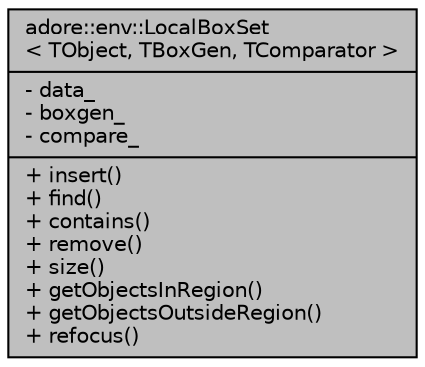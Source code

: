 digraph "adore::env::LocalBoxSet&lt; TObject, TBoxGen, TComparator &gt;"
{
 // LATEX_PDF_SIZE
  edge [fontname="Helvetica",fontsize="10",labelfontname="Helvetica",labelfontsize="10"];
  node [fontname="Helvetica",fontsize="10",shape=record];
  Node1 [label="{adore::env::LocalBoxSet\l\< TObject, TBoxGen, TComparator \>\n|- data_\l- boxgen_\l- compare_\l|+ insert()\l+ find()\l+ contains()\l+ remove()\l+ size()\l+ getObjectsInRegion()\l+ getObjectsOutsideRegion()\l+ refocus()\l}",height=0.2,width=0.4,color="black", fillcolor="grey75", style="filled", fontcolor="black",tooltip=" "];
}
